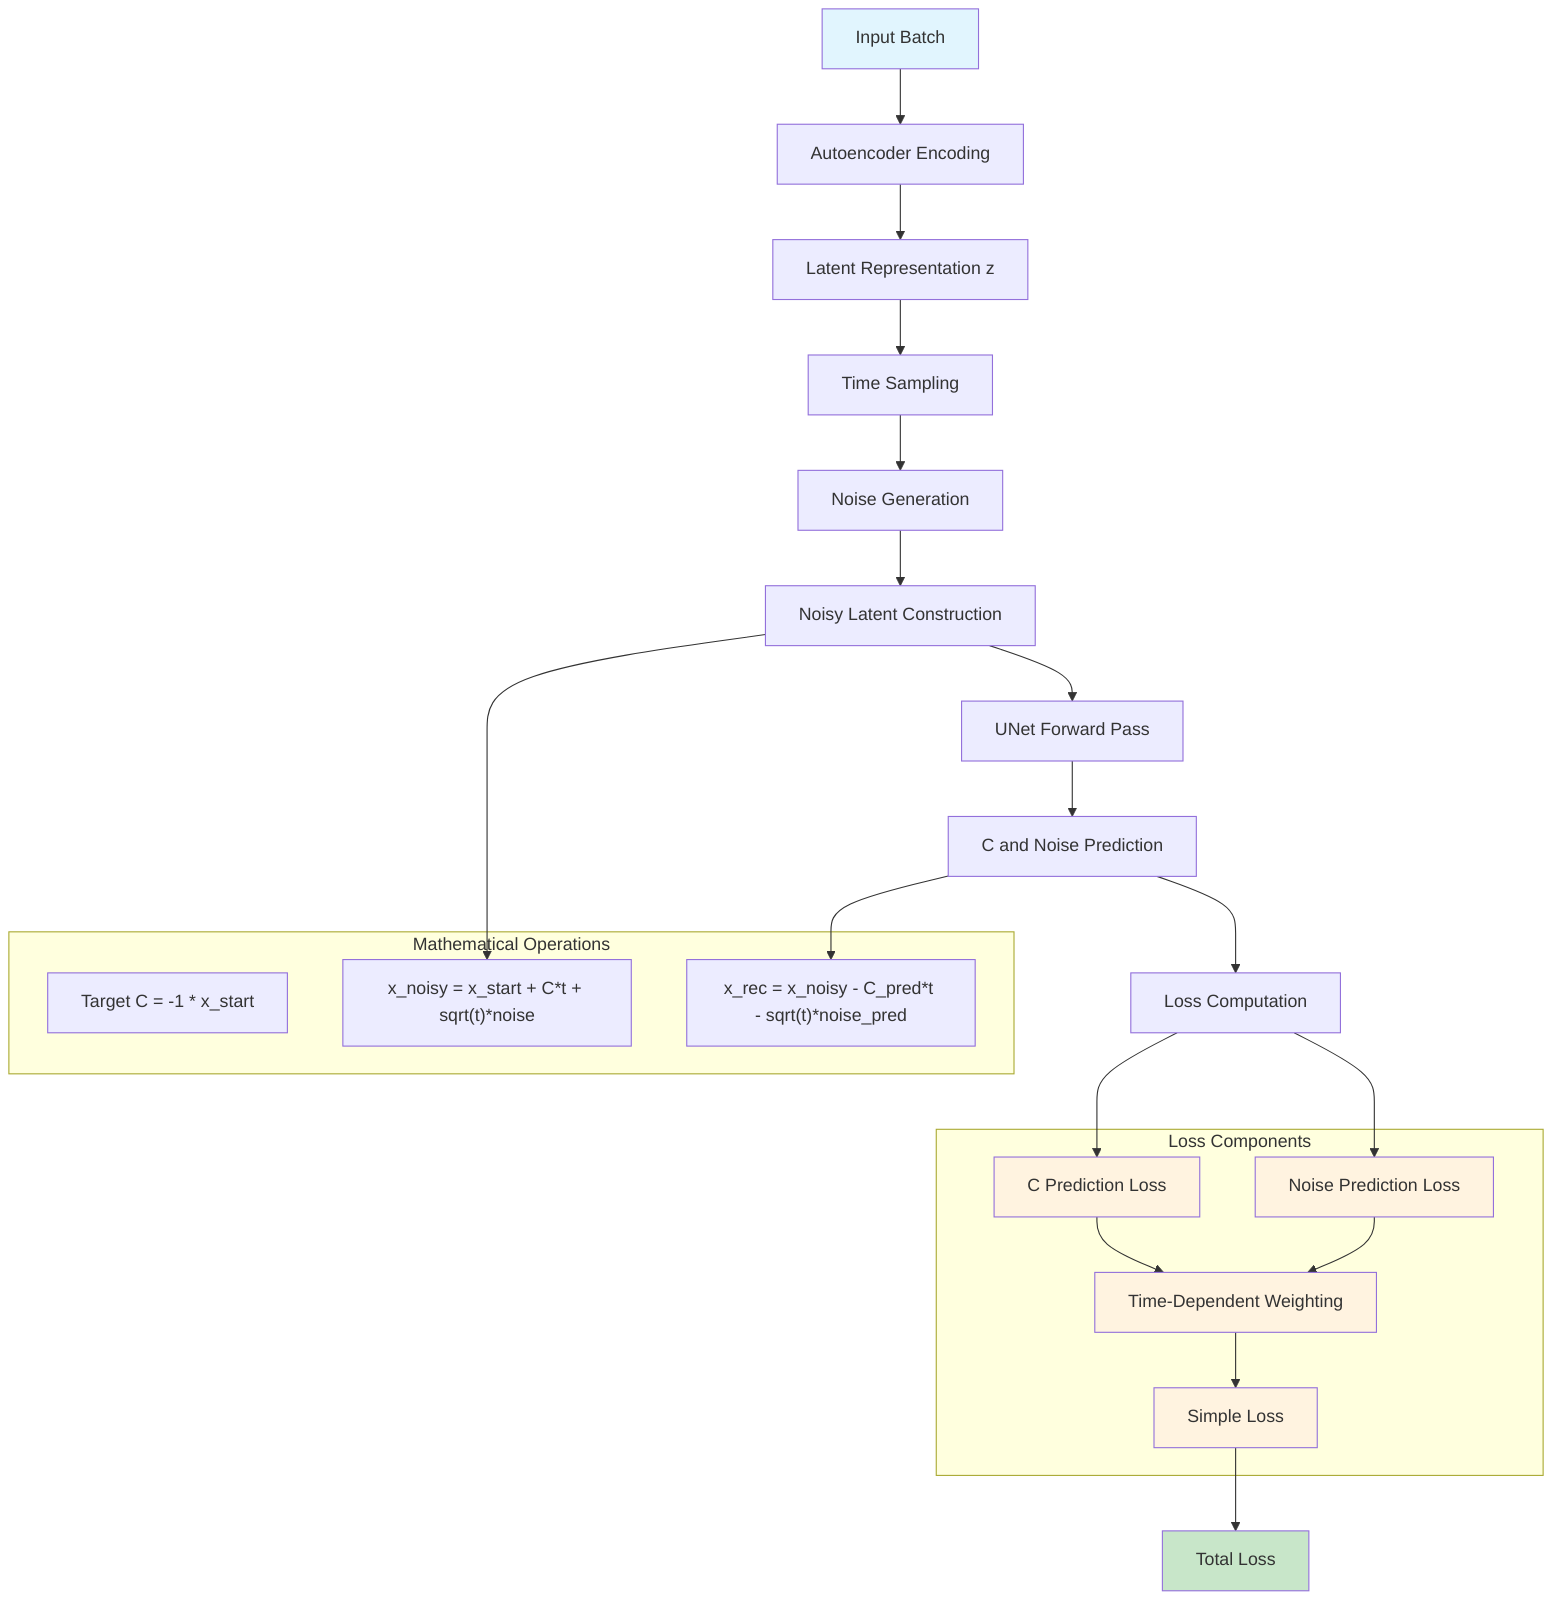 graph TD
    A["Input Batch"] --> B["Autoencoder Encoding"]
    B --> C["Latent Representation z"]
    C --> D["Time Sampling"]
    D --> E["Noise Generation"]
    E --> F["Noisy Latent Construction"]
    F --> G["UNet Forward Pass"]
    G --> H["C and Noise Prediction"]
    H --> I["Loss Computation"]
    
    I --> J["C Prediction Loss"]
    I --> K["Noise Prediction Loss"]
    J --> L["Time-Dependent Weighting"]
    K --> L
    L --> M["Simple Loss"]
    M --> N["Total Loss"]
    
    subgraph "Loss Components"
        J
        K
        L
        M
    end
    
    subgraph "Mathematical Operations"
        P["Target C = -1 * x_start"]
        Q["x_noisy = x_start + C*t + sqrt(t)*noise"]
        R["x_rec = x_noisy - C_pred*t - sqrt(t)*noise_pred"]
    end
    
    F --> Q
    H --> R
    
    style A fill:#e1f5fe
    style N fill:#c8e6c9
    style J fill:#fff3e0
    style K fill:#fff3e0
    style L fill:#fff3e0
    style M fill:#fff3e0
